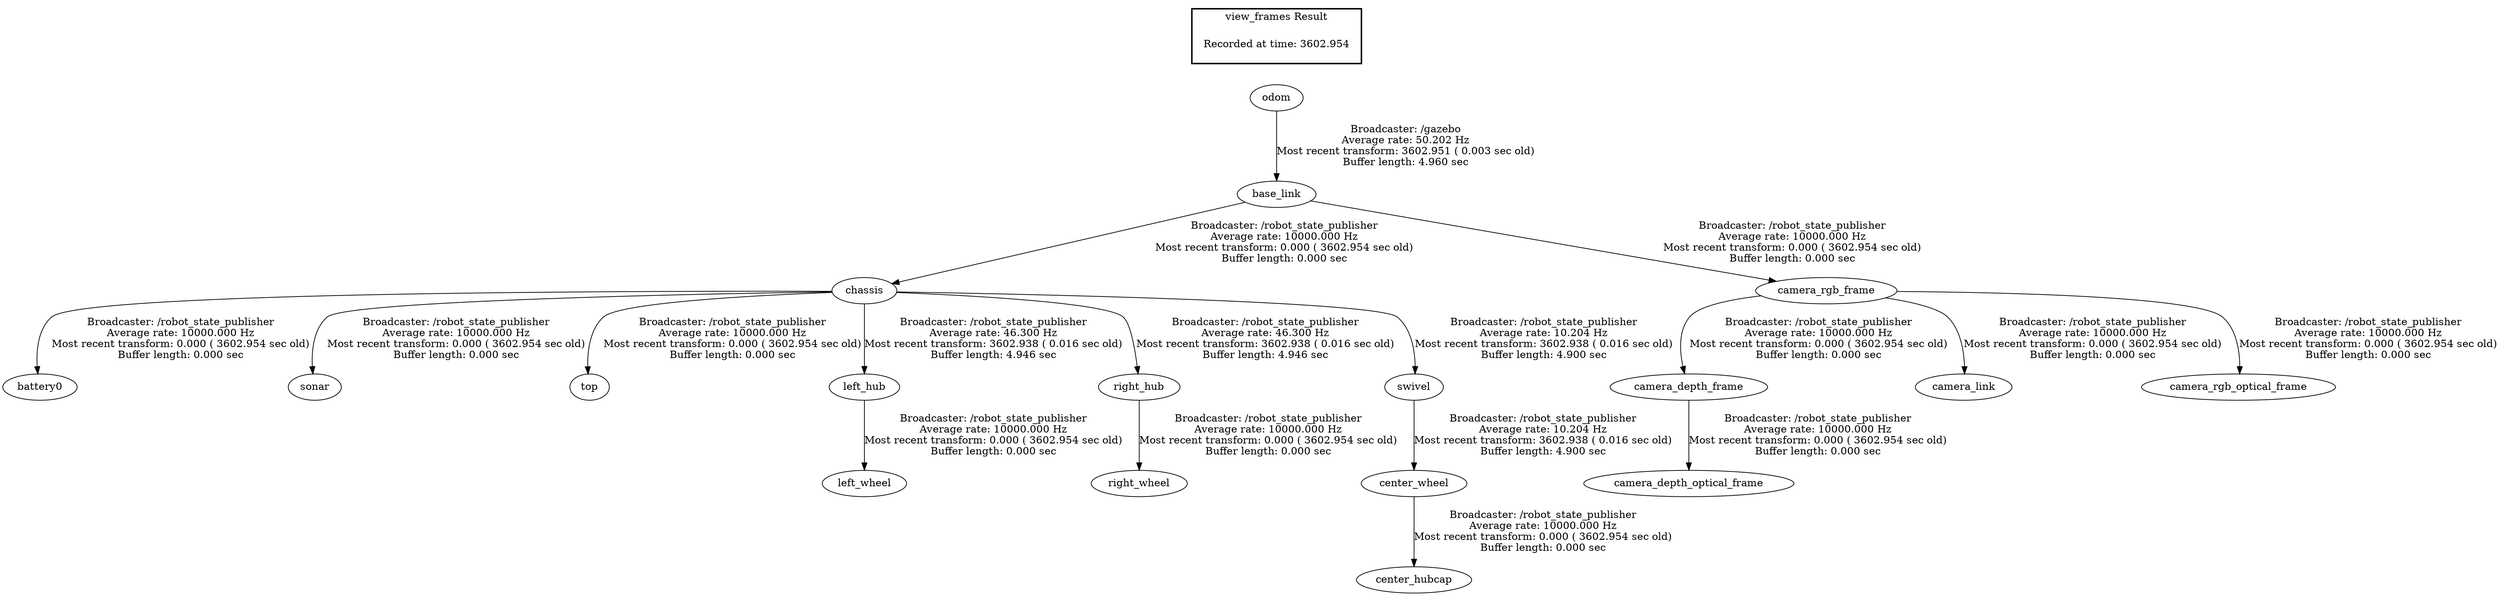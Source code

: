 digraph G {
"base_link" -> "chassis"[label="Broadcaster: /robot_state_publisher\nAverage rate: 10000.000 Hz\nMost recent transform: 0.000 ( 3602.954 sec old)\nBuffer length: 0.000 sec\n"];
"odom" -> "base_link"[label="Broadcaster: /gazebo\nAverage rate: 50.202 Hz\nMost recent transform: 3602.951 ( 0.003 sec old)\nBuffer length: 4.960 sec\n"];
"camera_rgb_frame" -> "camera_depth_frame"[label="Broadcaster: /robot_state_publisher\nAverage rate: 10000.000 Hz\nMost recent transform: 0.000 ( 3602.954 sec old)\nBuffer length: 0.000 sec\n"];
"base_link" -> "camera_rgb_frame"[label="Broadcaster: /robot_state_publisher\nAverage rate: 10000.000 Hz\nMost recent transform: 0.000 ( 3602.954 sec old)\nBuffer length: 0.000 sec\n"];
"camera_depth_frame" -> "camera_depth_optical_frame"[label="Broadcaster: /robot_state_publisher\nAverage rate: 10000.000 Hz\nMost recent transform: 0.000 ( 3602.954 sec old)\nBuffer length: 0.000 sec\n"];
"camera_rgb_frame" -> "camera_link"[label="Broadcaster: /robot_state_publisher\nAverage rate: 10000.000 Hz\nMost recent transform: 0.000 ( 3602.954 sec old)\nBuffer length: 0.000 sec\n"];
"camera_rgb_frame" -> "camera_rgb_optical_frame"[label="Broadcaster: /robot_state_publisher\nAverage rate: 10000.000 Hz\nMost recent transform: 0.000 ( 3602.954 sec old)\nBuffer length: 0.000 sec\n"];
"chassis" -> "battery0"[label="Broadcaster: /robot_state_publisher\nAverage rate: 10000.000 Hz\nMost recent transform: 0.000 ( 3602.954 sec old)\nBuffer length: 0.000 sec\n"];
"chassis" -> "sonar"[label="Broadcaster: /robot_state_publisher\nAverage rate: 10000.000 Hz\nMost recent transform: 0.000 ( 3602.954 sec old)\nBuffer length: 0.000 sec\n"];
"chassis" -> "top"[label="Broadcaster: /robot_state_publisher\nAverage rate: 10000.000 Hz\nMost recent transform: 0.000 ( 3602.954 sec old)\nBuffer length: 0.000 sec\n"];
"left_hub" -> "left_wheel"[label="Broadcaster: /robot_state_publisher\nAverage rate: 10000.000 Hz\nMost recent transform: 0.000 ( 3602.954 sec old)\nBuffer length: 0.000 sec\n"];
"chassis" -> "left_hub"[label="Broadcaster: /robot_state_publisher\nAverage rate: 46.300 Hz\nMost recent transform: 3602.938 ( 0.016 sec old)\nBuffer length: 4.946 sec\n"];
"right_hub" -> "right_wheel"[label="Broadcaster: /robot_state_publisher\nAverage rate: 10000.000 Hz\nMost recent transform: 0.000 ( 3602.954 sec old)\nBuffer length: 0.000 sec\n"];
"chassis" -> "right_hub"[label="Broadcaster: /robot_state_publisher\nAverage rate: 46.300 Hz\nMost recent transform: 3602.938 ( 0.016 sec old)\nBuffer length: 4.946 sec\n"];
"center_wheel" -> "center_hubcap"[label="Broadcaster: /robot_state_publisher\nAverage rate: 10000.000 Hz\nMost recent transform: 0.000 ( 3602.954 sec old)\nBuffer length: 0.000 sec\n"];
"swivel" -> "center_wheel"[label="Broadcaster: /robot_state_publisher\nAverage rate: 10.204 Hz\nMost recent transform: 3602.938 ( 0.016 sec old)\nBuffer length: 4.900 sec\n"];
"chassis" -> "swivel"[label="Broadcaster: /robot_state_publisher\nAverage rate: 10.204 Hz\nMost recent transform: 3602.938 ( 0.016 sec old)\nBuffer length: 4.900 sec\n"];
edge [style=invis];
 subgraph cluster_legend { style=bold; color=black; label ="view_frames Result";
"Recorded at time: 3602.954"[ shape=plaintext ] ;
 }->"odom";
}